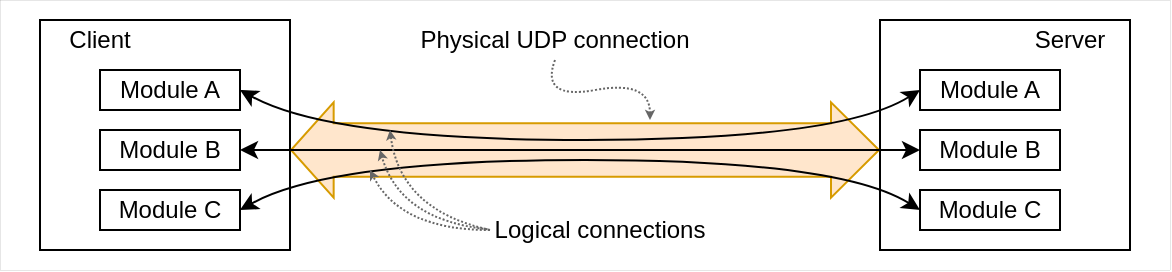 <mxfile version="20.2.3" type="device"><diagram id="qx_OitoUn_UFsV8uHYxt" name="Page-1"><mxGraphModel dx="771" dy="453" grid="1" gridSize="5" guides="1" tooltips="1" connect="1" arrows="1" fold="1" page="1" pageScale="1" pageWidth="850" pageHeight="1100" math="0" shadow="0"><root><mxCell id="0"/><mxCell id="1" parent="0"/><mxCell id="gEsd53fs9NfnIF-i3384-41" value="" style="rounded=0;whiteSpace=wrap;html=1;strokeWidth=0;" vertex="1" parent="1"><mxGeometry x="60" y="45" width="585" height="135" as="geometry"/></mxCell><mxCell id="gEsd53fs9NfnIF-i3384-38" value="" style="rounded=0;whiteSpace=wrap;html=1;" vertex="1" parent="1"><mxGeometry x="500" y="55" width="125" height="115" as="geometry"/></mxCell><mxCell id="gEsd53fs9NfnIF-i3384-39" value="Server" style="text;html=1;strokeColor=none;fillColor=none;align=center;verticalAlign=middle;whiteSpace=wrap;rounded=0;" vertex="1" parent="1"><mxGeometry x="565" y="55" width="60" height="20" as="geometry"/></mxCell><mxCell id="gEsd53fs9NfnIF-i3384-34" value="" style="rounded=0;whiteSpace=wrap;html=1;" vertex="1" parent="1"><mxGeometry x="80" y="55" width="125" height="115" as="geometry"/></mxCell><mxCell id="gEsd53fs9NfnIF-i3384-10" value="" style="shape=flexArrow;endArrow=classic;startArrow=classic;html=1;rounded=0;width=26.667;startSize=6.777;fillColor=#ffe6cc;strokeColor=#d79b00;endSize=7.667;" edge="1" parent="1"><mxGeometry width="100" height="100" relative="1" as="geometry"><mxPoint x="205" y="120" as="sourcePoint"/><mxPoint x="500" y="120" as="targetPoint"/></mxGeometry></mxCell><mxCell id="gEsd53fs9NfnIF-i3384-12" value="Physical UDP connection" style="text;html=1;strokeColor=none;fillColor=none;align=center;verticalAlign=middle;whiteSpace=wrap;rounded=0;" vertex="1" parent="1"><mxGeometry x="265" y="55" width="145" height="20" as="geometry"/></mxCell><mxCell id="gEsd53fs9NfnIF-i3384-17" value="Module C" style="rounded=0;whiteSpace=wrap;html=1;" vertex="1" parent="1"><mxGeometry x="110" y="140" width="70" height="20" as="geometry"/></mxCell><mxCell id="gEsd53fs9NfnIF-i3384-18" value="Module B" style="rounded=0;whiteSpace=wrap;html=1;" vertex="1" parent="1"><mxGeometry x="110" y="110" width="70" height="20" as="geometry"/></mxCell><mxCell id="gEsd53fs9NfnIF-i3384-19" value="Module A" style="rounded=0;whiteSpace=wrap;html=1;" vertex="1" parent="1"><mxGeometry x="110" y="80" width="70" height="20" as="geometry"/></mxCell><mxCell id="gEsd53fs9NfnIF-i3384-20" value="Module C" style="rounded=0;whiteSpace=wrap;html=1;" vertex="1" parent="1"><mxGeometry x="520" y="140" width="70" height="20" as="geometry"/></mxCell><mxCell id="gEsd53fs9NfnIF-i3384-21" value="Module B" style="rounded=0;whiteSpace=wrap;html=1;" vertex="1" parent="1"><mxGeometry x="520" y="110" width="70" height="20" as="geometry"/></mxCell><mxCell id="gEsd53fs9NfnIF-i3384-22" value="Module A" style="rounded=0;whiteSpace=wrap;html=1;" vertex="1" parent="1"><mxGeometry x="520" y="80" width="70" height="20" as="geometry"/></mxCell><mxCell id="gEsd53fs9NfnIF-i3384-25" value="" style="endArrow=classic;startArrow=classic;html=1;exitX=1;exitY=0.5;exitDx=0;exitDy=0;entryX=0;entryY=0.5;entryDx=0;entryDy=0;curved=1;" edge="1" parent="1" source="gEsd53fs9NfnIF-i3384-19" target="gEsd53fs9NfnIF-i3384-22"><mxGeometry width="50" height="50" relative="1" as="geometry"><mxPoint x="365" y="140" as="sourcePoint"/><mxPoint x="415" y="90" as="targetPoint"/><Array as="points"><mxPoint x="225" y="115"/><mxPoint x="480" y="115"/></Array></mxGeometry></mxCell><mxCell id="gEsd53fs9NfnIF-i3384-26" value="" style="endArrow=classic;startArrow=classic;html=1;exitX=1;exitY=0.5;exitDx=0;exitDy=0;entryX=0;entryY=0.5;entryDx=0;entryDy=0;curved=1;" edge="1" parent="1" source="gEsd53fs9NfnIF-i3384-18" target="gEsd53fs9NfnIF-i3384-21"><mxGeometry width="50" height="50" relative="1" as="geometry"><mxPoint x="365" y="140" as="sourcePoint"/><mxPoint x="415" y="90" as="targetPoint"/></mxGeometry></mxCell><mxCell id="gEsd53fs9NfnIF-i3384-27" value="" style="endArrow=classic;startArrow=classic;html=1;exitX=1;exitY=0.5;exitDx=0;exitDy=0;entryX=0;entryY=0.5;entryDx=0;entryDy=0;curved=1;" edge="1" parent="1" source="gEsd53fs9NfnIF-i3384-17" target="gEsd53fs9NfnIF-i3384-20"><mxGeometry width="50" height="50" relative="1" as="geometry"><mxPoint x="365" y="140" as="sourcePoint"/><mxPoint x="415" y="90" as="targetPoint"/><Array as="points"><mxPoint x="225" y="125"/><mxPoint x="480" y="125"/></Array></mxGeometry></mxCell><mxCell id="gEsd53fs9NfnIF-i3384-29" value="" style="endArrow=classic;html=1;dashed=1;dashPattern=1 1;strokeWidth=1;curved=1;fillColor=#f5f5f5;strokeColor=#666666;endSize=2;exitX=0;exitY=0.5;exitDx=0;exitDy=0;" edge="1" parent="1" source="gEsd53fs9NfnIF-i3384-32"><mxGeometry width="50" height="50" relative="1" as="geometry"><mxPoint x="245" y="170" as="sourcePoint"/><mxPoint x="245" y="130" as="targetPoint"/><Array as="points"><mxPoint x="260" y="160"/></Array></mxGeometry></mxCell><mxCell id="gEsd53fs9NfnIF-i3384-30" value="" style="endArrow=classic;html=1;dashed=1;dashPattern=1 1;strokeWidth=1;curved=1;fillColor=#f5f5f5;strokeColor=#666666;endSize=2;exitX=-0.011;exitY=0.487;exitDx=0;exitDy=0;exitPerimeter=0;" edge="1" parent="1" source="gEsd53fs9NfnIF-i3384-32"><mxGeometry width="50" height="50" relative="1" as="geometry"><mxPoint x="260" y="180" as="sourcePoint"/><mxPoint x="250" y="120" as="targetPoint"/><Array as="points"><mxPoint x="260" y="155"/></Array></mxGeometry></mxCell><mxCell id="gEsd53fs9NfnIF-i3384-31" value="" style="endArrow=classic;html=1;dashed=1;dashPattern=1 1;strokeWidth=1;curved=1;fillColor=#f5f5f5;strokeColor=#666666;endSize=2;exitX=0;exitY=0.5;exitDx=0;exitDy=0;" edge="1" parent="1" source="gEsd53fs9NfnIF-i3384-32"><mxGeometry width="50" height="50" relative="1" as="geometry"><mxPoint x="245" y="170" as="sourcePoint"/><mxPoint x="255" y="110" as="targetPoint"/><Array as="points"><mxPoint x="260" y="150"/></Array></mxGeometry></mxCell><mxCell id="gEsd53fs9NfnIF-i3384-32" value="Logical connections" style="text;html=1;strokeColor=none;fillColor=none;align=center;verticalAlign=middle;whiteSpace=wrap;rounded=0;" vertex="1" parent="1"><mxGeometry x="305" y="145" width="110" height="30" as="geometry"/></mxCell><mxCell id="gEsd53fs9NfnIF-i3384-36" value="" style="endArrow=classic;html=1;dashed=1;dashPattern=1 1;strokeWidth=1;curved=1;fillColor=#f5f5f5;strokeColor=#666666;endSize=2;exitX=0.5;exitY=1;exitDx=0;exitDy=0;" edge="1" parent="1" source="gEsd53fs9NfnIF-i3384-12"><mxGeometry width="50" height="50" relative="1" as="geometry"><mxPoint x="335" y="80" as="sourcePoint"/><mxPoint x="385" y="105" as="targetPoint"/><Array as="points"><mxPoint x="330" y="95"/><mxPoint x="385" y="85"/></Array></mxGeometry></mxCell><mxCell id="gEsd53fs9NfnIF-i3384-37" value="Client" style="text;html=1;strokeColor=none;fillColor=none;align=center;verticalAlign=middle;whiteSpace=wrap;rounded=0;" vertex="1" parent="1"><mxGeometry x="80" y="55" width="60" height="20" as="geometry"/></mxCell></root></mxGraphModel></diagram></mxfile>